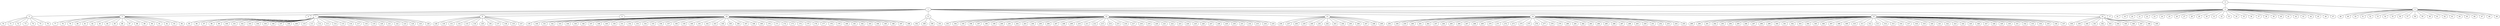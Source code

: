 
graph graphname {
    0 -- 1
0 -- 2
0 -- 3
1 -- 4
1 -- 5
1 -- 6
1 -- 7
1 -- 8
1 -- 9
1 -- 10
1 -- 11
1 -- 12
1 -- 13
1 -- 14
1 -- 15
1 -- 16
1 -- 17
2 -- 18
2 -- 19
2 -- 20
2 -- 21
2 -- 22
2 -- 23
2 -- 24
2 -- 25
2 -- 26
2 -- 27
2 -- 28
2 -- 29
2 -- 30
2 -- 31
2 -- 32
2 -- 33
2 -- 34
2 -- 35
2 -- 36
2 -- 37
2 -- 38
2 -- 39
2 -- 40
2 -- 41
2 -- 42
2 -- 43
2 -- 44
2 -- 45
2 -- 46
2 -- 47
3 -- 48
3 -- 49
3 -- 50
3 -- 51
3 -- 52
3 -- 53
3 -- 54
3 -- 55
3 -- 56
3 -- 57
3 -- 58
3 -- 59
3 -- 60
3 -- 61
3 -- 62
3 -- 63
3 -- 64
3 -- 65
3 -- 66
3 -- 67
3 -- 68
3 -- 69
4 -- 70
4 -- 71
4 -- 72
4 -- 73
4 -- 74
4 -- 75
4 -- 76
5 -- 77
5 -- 78
5 -- 79
5 -- 80
5 -- 81
5 -- 82
5 -- 83
5 -- 84
5 -- 85
5 -- 86
5 -- 87
5 -- 88
5 -- 89
5 -- 90
5 -- 91
5 -- 92
5 -- 93
5 -- 94
7 -- 95
7 -- 96
7 -- 97
7 -- 98
7 -- 99
7 -- 100
7 -- 101
7 -- 102
7 -- 103
7 -- 104
7 -- 105
7 -- 106
7 -- 107
7 -- 108
7 -- 109
7 -- 110
7 -- 111
7 -- 112
7 -- 113
7 -- 114
7 -- 115
7 -- 116
7 -- 117
7 -- 118
7 -- 119
7 -- 120
7 -- 121
7 -- 122
7 -- 123
7 -- 124
7 -- 125
7 -- 126
8 -- 128
8 -- 130
8 -- 131
8 -- 132
8 -- 133
8 -- 134
8 -- 129
8 -- 136
8 -- 137
8 -- 138
8 -- 135
8 -- 127
9 -- 139
10 -- 140
10 -- 141
10 -- 142
10 -- 143
10 -- 144
10 -- 145
10 -- 146
10 -- 147
10 -- 148
10 -- 149
10 -- 150
10 -- 151
10 -- 152
10 -- 153
10 -- 154
10 -- 155
10 -- 156
10 -- 157
10 -- 158
10 -- 159
10 -- 160
10 -- 161
10 -- 162
10 -- 163
10 -- 164
10 -- 165
10 -- 166
10 -- 167
10 -- 168
10 -- 169
10 -- 170
10 -- 171
10 -- 172
10 -- 173
10 -- 174
10 -- 175
10 -- 176
10 -- 177
10 -- 178
10 -- 179
10 -- 180
10 -- 181
10 -- 182
10 -- 183
10 -- 184
10 -- 185
10 -- 186
10 -- 187
10 -- 188
11 -- 192
11 -- 189
11 -- 190
11 -- 191
12 -- 193
12 -- 194
12 -- 195
12 -- 196
12 -- 197
12 -- 198
12 -- 199
12 -- 200
12 -- 201
12 -- 202
12 -- 203
12 -- 204
12 -- 205
12 -- 206
12 -- 207
12 -- 208
12 -- 209
12 -- 210
12 -- 211
12 -- 212
12 -- 213
12 -- 214
12 -- 215
12 -- 216
12 -- 217
12 -- 218
12 -- 219
12 -- 220
12 -- 221
12 -- 222
12 -- 223
12 -- 224
12 -- 225
12 -- 226
12 -- 227
12 -- 228
12 -- 229
12 -- 230
12 -- 231
12 -- 232
12 -- 233
12 -- 234
12 -- 235
13 -- 236
13 -- 237
13 -- 238
13 -- 239
13 -- 240
13 -- 241
13 -- 242
13 -- 243
13 -- 244
13 -- 245
13 -- 246
13 -- 247
13 -- 248
13 -- 249
14 -- 256
14 -- 258
14 -- 259
14 -- 260
14 -- 261
14 -- 262
14 -- 257
14 -- 264
14 -- 265
14 -- 266
14 -- 267
14 -- 268
14 -- 269
14 -- 270
14 -- 271
14 -- 272
14 -- 273
14 -- 274
14 -- 275
14 -- 276
14 -- 277
14 -- 278
14 -- 279
14 -- 280
14 -- 281
14 -- 282
14 -- 283
14 -- 284
14 -- 285
14 -- 286
14 -- 287
14 -- 288
14 -- 263
14 -- 250
14 -- 251
14 -- 252
14 -- 253
14 -- 254
14 -- 255
15 -- 289
15 -- 290
15 -- 291
15 -- 292
15 -- 293
15 -- 294
15 -- 295
15 -- 296
15 -- 297
15 -- 298
15 -- 299
15 -- 300
15 -- 301
15 -- 302
15 -- 303
15 -- 304
15 -- 305
15 -- 306
15 -- 307
15 -- 308
15 -- 309
15 -- 310
15 -- 311
15 -- 312
15 -- 313
15 -- 314
15 -- 315
15 -- 316
15 -- 317
15 -- 318
15 -- 319
15 -- 320
15 -- 321
15 -- 322
15 -- 323
15 -- 324
15 -- 325
15 -- 326
15 -- 327
15 -- 328
15 -- 329
15 -- 330
15 -- 331
15 -- 332
15 -- 333
15 -- 334
15 -- 335
15 -- 336
15 -- 337
16 -- 338
16 -- 339
16 -- 340
16 -- 341
16 -- 342
16 -- 343
16 -- 344
16 -- 345
16 -- 346
16 -- 347
16 -- 348
16 -- 349

}
